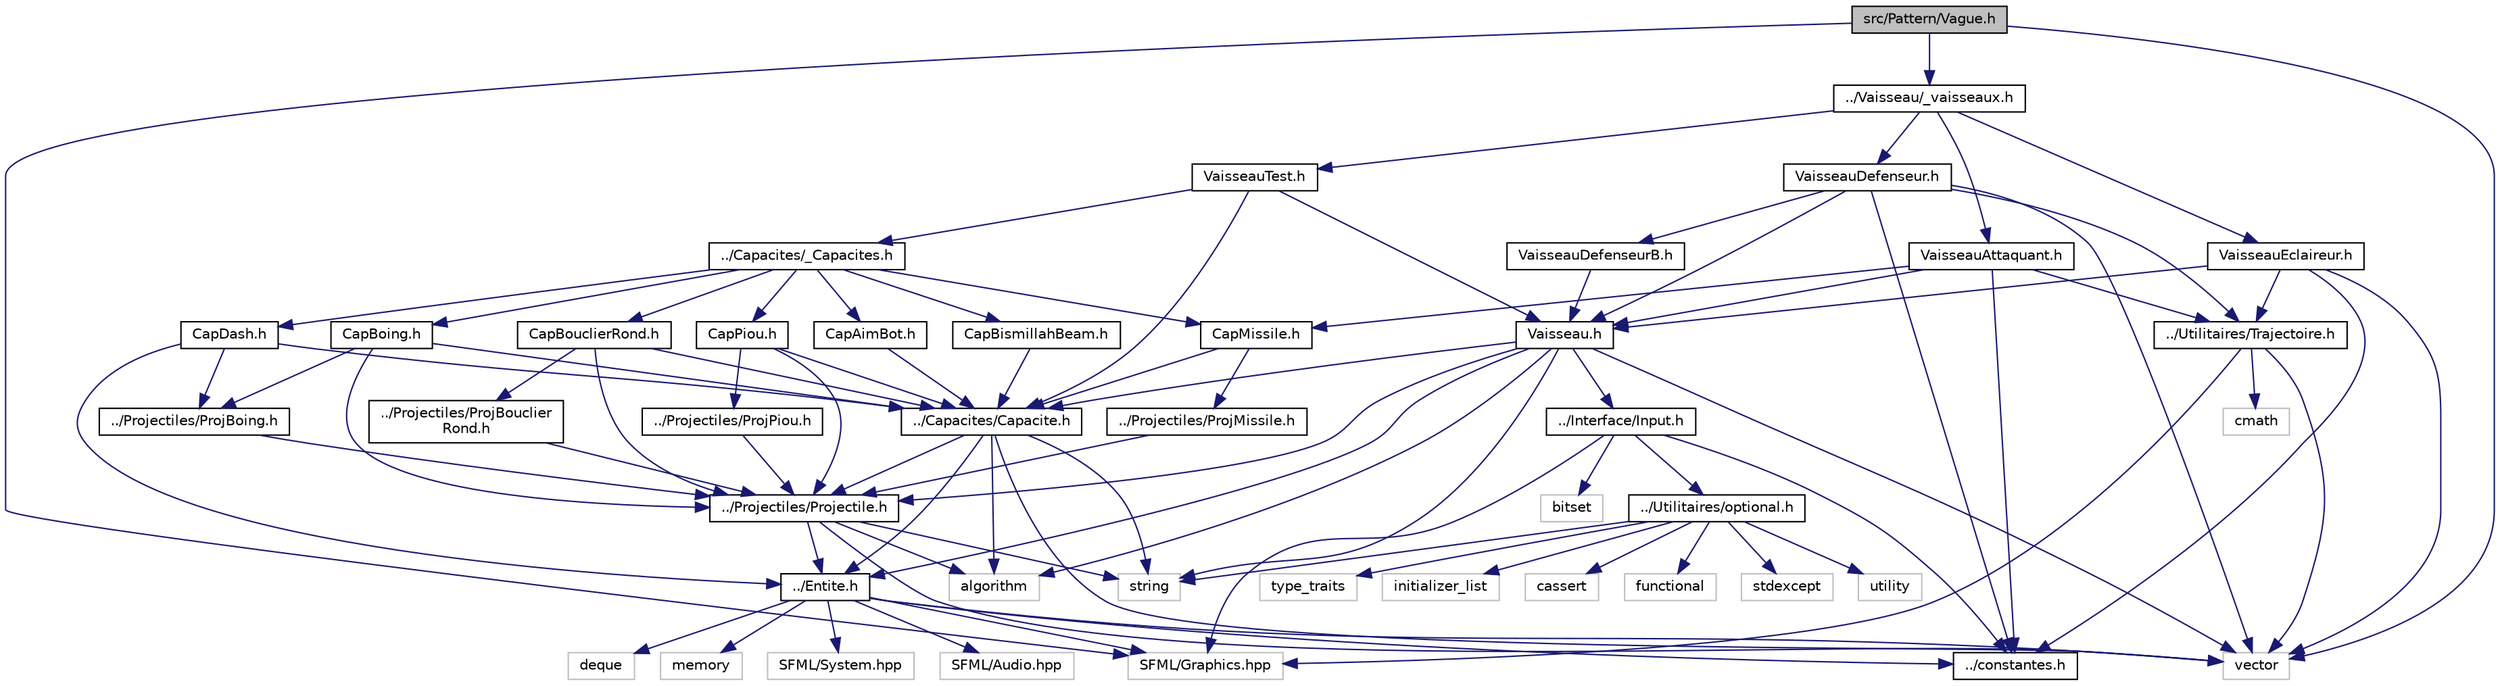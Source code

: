 digraph "src/Pattern/Vague.h"
{
 // INTERACTIVE_SVG=YES
  edge [fontname="Helvetica",fontsize="10",labelfontname="Helvetica",labelfontsize="10"];
  node [fontname="Helvetica",fontsize="10",shape=record];
  Node0 [label="src/Pattern/Vague.h",height=0.2,width=0.4,color="black", fillcolor="grey75", style="filled", fontcolor="black"];
  Node0 -> Node1 [color="midnightblue",fontsize="10",style="solid"];
  Node1 [label="vector",height=0.2,width=0.4,color="grey75", fillcolor="white", style="filled"];
  Node0 -> Node2 [color="midnightblue",fontsize="10",style="solid"];
  Node2 [label="SFML/Graphics.hpp",height=0.2,width=0.4,color="grey75", fillcolor="white", style="filled"];
  Node0 -> Node3 [color="midnightblue",fontsize="10",style="solid"];
  Node3 [label="../Vaisseau/_vaisseaux.h",height=0.2,width=0.4,color="black", fillcolor="white", style="filled",URL="$__vaisseaux_8h.html"];
  Node3 -> Node4 [color="midnightblue",fontsize="10",style="solid"];
  Node4 [label="VaisseauEclaireur.h",height=0.2,width=0.4,color="black", fillcolor="white", style="filled",URL="$_vaisseau_eclaireur_8h.html"];
  Node4 -> Node1 [color="midnightblue",fontsize="10",style="solid"];
  Node4 -> Node5 [color="midnightblue",fontsize="10",style="solid"];
  Node5 [label="../constantes.h",height=0.2,width=0.4,color="black", fillcolor="white", style="filled",URL="$constantes_8h.html"];
  Node4 -> Node6 [color="midnightblue",fontsize="10",style="solid"];
  Node6 [label="Vaisseau.h",height=0.2,width=0.4,color="black", fillcolor="white", style="filled",URL="$_vaisseau_8h.html"];
  Node6 -> Node1 [color="midnightblue",fontsize="10",style="solid"];
  Node6 -> Node7 [color="midnightblue",fontsize="10",style="solid"];
  Node7 [label="string",height=0.2,width=0.4,color="grey75", fillcolor="white", style="filled"];
  Node6 -> Node8 [color="midnightblue",fontsize="10",style="solid"];
  Node8 [label="algorithm",height=0.2,width=0.4,color="grey75", fillcolor="white", style="filled"];
  Node6 -> Node9 [color="midnightblue",fontsize="10",style="solid"];
  Node9 [label="../Capacites/Capacite.h",height=0.2,width=0.4,color="black", fillcolor="white", style="filled",URL="$_capacite_8h.html"];
  Node9 -> Node1 [color="midnightblue",fontsize="10",style="solid"];
  Node9 -> Node7 [color="midnightblue",fontsize="10",style="solid"];
  Node9 -> Node8 [color="midnightblue",fontsize="10",style="solid"];
  Node9 -> Node10 [color="midnightblue",fontsize="10",style="solid"];
  Node10 [label="../Projectiles/Projectile.h",height=0.2,width=0.4,color="black", fillcolor="white", style="filled",URL="$_projectile_8h.html"];
  Node10 -> Node1 [color="midnightblue",fontsize="10",style="solid"];
  Node10 -> Node7 [color="midnightblue",fontsize="10",style="solid"];
  Node10 -> Node8 [color="midnightblue",fontsize="10",style="solid"];
  Node10 -> Node11 [color="midnightblue",fontsize="10",style="solid"];
  Node11 [label="../Entite.h",height=0.2,width=0.4,color="black", fillcolor="white", style="filled",URL="$_entite_8h.html"];
  Node11 -> Node5 [color="midnightblue",fontsize="10",style="solid"];
  Node11 -> Node1 [color="midnightblue",fontsize="10",style="solid"];
  Node11 -> Node12 [color="midnightblue",fontsize="10",style="solid"];
  Node12 [label="memory",height=0.2,width=0.4,color="grey75", fillcolor="white", style="filled"];
  Node11 -> Node13 [color="midnightblue",fontsize="10",style="solid"];
  Node13 [label="SFML/System.hpp",height=0.2,width=0.4,color="grey75", fillcolor="white", style="filled"];
  Node11 -> Node2 [color="midnightblue",fontsize="10",style="solid"];
  Node11 -> Node14 [color="midnightblue",fontsize="10",style="solid"];
  Node14 [label="SFML/Audio.hpp",height=0.2,width=0.4,color="grey75", fillcolor="white", style="filled"];
  Node11 -> Node15 [color="midnightblue",fontsize="10",style="solid"];
  Node15 [label="deque",height=0.2,width=0.4,color="grey75", fillcolor="white", style="filled"];
  Node9 -> Node11 [color="midnightblue",fontsize="10",style="solid"];
  Node6 -> Node11 [color="midnightblue",fontsize="10",style="solid"];
  Node6 -> Node10 [color="midnightblue",fontsize="10",style="solid"];
  Node6 -> Node16 [color="midnightblue",fontsize="10",style="solid"];
  Node16 [label="../Interface/Input.h",height=0.2,width=0.4,color="black", fillcolor="white", style="filled",URL="$_input_8h.html"];
  Node16 -> Node2 [color="midnightblue",fontsize="10",style="solid"];
  Node16 -> Node17 [color="midnightblue",fontsize="10",style="solid"];
  Node17 [label="bitset",height=0.2,width=0.4,color="grey75", fillcolor="white", style="filled"];
  Node16 -> Node5 [color="midnightblue",fontsize="10",style="solid"];
  Node16 -> Node18 [color="midnightblue",fontsize="10",style="solid"];
  Node18 [label="../Utilitaires/optional.h",height=0.2,width=0.4,color="black", fillcolor="white", style="filled",URL="$optional_8h.html"];
  Node18 -> Node19 [color="midnightblue",fontsize="10",style="solid"];
  Node19 [label="utility",height=0.2,width=0.4,color="grey75", fillcolor="white", style="filled"];
  Node18 -> Node20 [color="midnightblue",fontsize="10",style="solid"];
  Node20 [label="type_traits",height=0.2,width=0.4,color="grey75", fillcolor="white", style="filled"];
  Node18 -> Node21 [color="midnightblue",fontsize="10",style="solid"];
  Node21 [label="initializer_list",height=0.2,width=0.4,color="grey75", fillcolor="white", style="filled"];
  Node18 -> Node22 [color="midnightblue",fontsize="10",style="solid"];
  Node22 [label="cassert",height=0.2,width=0.4,color="grey75", fillcolor="white", style="filled"];
  Node18 -> Node23 [color="midnightblue",fontsize="10",style="solid"];
  Node23 [label="functional",height=0.2,width=0.4,color="grey75", fillcolor="white", style="filled"];
  Node18 -> Node7 [color="midnightblue",fontsize="10",style="solid"];
  Node18 -> Node24 [color="midnightblue",fontsize="10",style="solid"];
  Node24 [label="stdexcept",height=0.2,width=0.4,color="grey75", fillcolor="white", style="filled"];
  Node4 -> Node25 [color="midnightblue",fontsize="10",style="solid"];
  Node25 [label="../Utilitaires/Trajectoire.h",height=0.2,width=0.4,color="black", fillcolor="white", style="filled",URL="$_trajectoire_8h.html"];
  Node25 -> Node1 [color="midnightblue",fontsize="10",style="solid"];
  Node25 -> Node2 [color="midnightblue",fontsize="10",style="solid"];
  Node25 -> Node26 [color="midnightblue",fontsize="10",style="solid"];
  Node26 [label="cmath",height=0.2,width=0.4,color="grey75", fillcolor="white", style="filled"];
  Node3 -> Node27 [color="midnightblue",fontsize="10",style="solid"];
  Node27 [label="VaisseauTest.h",height=0.2,width=0.4,color="black", fillcolor="white", style="filled",URL="$_vaisseau_test_8h.html"];
  Node27 -> Node6 [color="midnightblue",fontsize="10",style="solid"];
  Node27 -> Node9 [color="midnightblue",fontsize="10",style="solid"];
  Node27 -> Node28 [color="midnightblue",fontsize="10",style="solid"];
  Node28 [label="../Capacites/_Capacites.h",height=0.2,width=0.4,color="black", fillcolor="white", style="filled",URL="$___capacites_8h.html"];
  Node28 -> Node29 [color="midnightblue",fontsize="10",style="solid"];
  Node29 [label="CapBoing.h",height=0.2,width=0.4,color="black", fillcolor="white", style="filled",URL="$_cap_boing_8h.html"];
  Node29 -> Node9 [color="midnightblue",fontsize="10",style="solid"];
  Node29 -> Node10 [color="midnightblue",fontsize="10",style="solid"];
  Node29 -> Node30 [color="midnightblue",fontsize="10",style="solid"];
  Node30 [label="../Projectiles/ProjBoing.h",height=0.2,width=0.4,color="black", fillcolor="white", style="filled",URL="$_proj_boing_8h.html"];
  Node30 -> Node10 [color="midnightblue",fontsize="10",style="solid"];
  Node28 -> Node31 [color="midnightblue",fontsize="10",style="solid"];
  Node31 [label="CapPiou.h",height=0.2,width=0.4,color="black", fillcolor="white", style="filled",URL="$_cap_piou_8h.html"];
  Node31 -> Node9 [color="midnightblue",fontsize="10",style="solid"];
  Node31 -> Node10 [color="midnightblue",fontsize="10",style="solid"];
  Node31 -> Node32 [color="midnightblue",fontsize="10",style="solid"];
  Node32 [label="../Projectiles/ProjPiou.h",height=0.2,width=0.4,color="black", fillcolor="white", style="filled",URL="$_proj_piou_8h.html"];
  Node32 -> Node10 [color="midnightblue",fontsize="10",style="solid"];
  Node28 -> Node33 [color="midnightblue",fontsize="10",style="solid"];
  Node33 [label="CapDash.h",height=0.2,width=0.4,color="black", fillcolor="white", style="filled",URL="$_cap_dash_8h.html"];
  Node33 -> Node9 [color="midnightblue",fontsize="10",style="solid"];
  Node33 -> Node11 [color="midnightblue",fontsize="10",style="solid"];
  Node33 -> Node30 [color="midnightblue",fontsize="10",style="solid"];
  Node28 -> Node34 [color="midnightblue",fontsize="10",style="solid"];
  Node34 [label="CapMissile.h",height=0.2,width=0.4,color="black", fillcolor="white", style="filled",URL="$_cap_missile_8h.html"];
  Node34 -> Node9 [color="midnightblue",fontsize="10",style="solid"];
  Node34 -> Node35 [color="midnightblue",fontsize="10",style="solid"];
  Node35 [label="../Projectiles/ProjMissile.h",height=0.2,width=0.4,color="black", fillcolor="white", style="filled",URL="$_proj_missile_8h.html"];
  Node35 -> Node10 [color="midnightblue",fontsize="10",style="solid"];
  Node28 -> Node36 [color="midnightblue",fontsize="10",style="solid"];
  Node36 [label="CapBouclierRond.h",height=0.2,width=0.4,color="black", fillcolor="white", style="filled",URL="$_cap_bouclier_rond_8h.html"];
  Node36 -> Node9 [color="midnightblue",fontsize="10",style="solid"];
  Node36 -> Node10 [color="midnightblue",fontsize="10",style="solid"];
  Node36 -> Node37 [color="midnightblue",fontsize="10",style="solid"];
  Node37 [label="../Projectiles/ProjBouclier\lRond.h",height=0.2,width=0.4,color="black", fillcolor="white", style="filled",URL="$_proj_bouclier_rond_8h.html"];
  Node37 -> Node10 [color="midnightblue",fontsize="10",style="solid"];
  Node28 -> Node38 [color="midnightblue",fontsize="10",style="solid"];
  Node38 [label="CapAimBot.h",height=0.2,width=0.4,color="black", fillcolor="white", style="filled",URL="$_cap_aim_bot_8h.html"];
  Node38 -> Node9 [color="midnightblue",fontsize="10",style="solid"];
  Node28 -> Node39 [color="midnightblue",fontsize="10",style="solid"];
  Node39 [label="CapBismillahBeam.h",height=0.2,width=0.4,color="black", fillcolor="white", style="filled",URL="$_cap_bismillah_beam_8h.html"];
  Node39 -> Node9 [color="midnightblue",fontsize="10",style="solid"];
  Node3 -> Node40 [color="midnightblue",fontsize="10",style="solid"];
  Node40 [label="VaisseauAttaquant.h",height=0.2,width=0.4,color="black", fillcolor="white", style="filled",URL="$_vaisseau_attaquant_8h.html"];
  Node40 -> Node5 [color="midnightblue",fontsize="10",style="solid"];
  Node40 -> Node6 [color="midnightblue",fontsize="10",style="solid"];
  Node40 -> Node34 [color="midnightblue",fontsize="10",style="solid"];
  Node40 -> Node25 [color="midnightblue",fontsize="10",style="solid"];
  Node3 -> Node41 [color="midnightblue",fontsize="10",style="solid"];
  Node41 [label="VaisseauDefenseur.h",height=0.2,width=0.4,color="black", fillcolor="white", style="filled",URL="$_vaisseau_defenseur_8h.html"];
  Node41 -> Node1 [color="midnightblue",fontsize="10",style="solid"];
  Node41 -> Node5 [color="midnightblue",fontsize="10",style="solid"];
  Node41 -> Node6 [color="midnightblue",fontsize="10",style="solid"];
  Node41 -> Node25 [color="midnightblue",fontsize="10",style="solid"];
  Node41 -> Node42 [color="midnightblue",fontsize="10",style="solid"];
  Node42 [label="VaisseauDefenseurB.h",height=0.2,width=0.4,color="black", fillcolor="white", style="filled",URL="$_vaisseau_defenseur_b_8h.html"];
  Node42 -> Node6 [color="midnightblue",fontsize="10",style="solid"];
}
